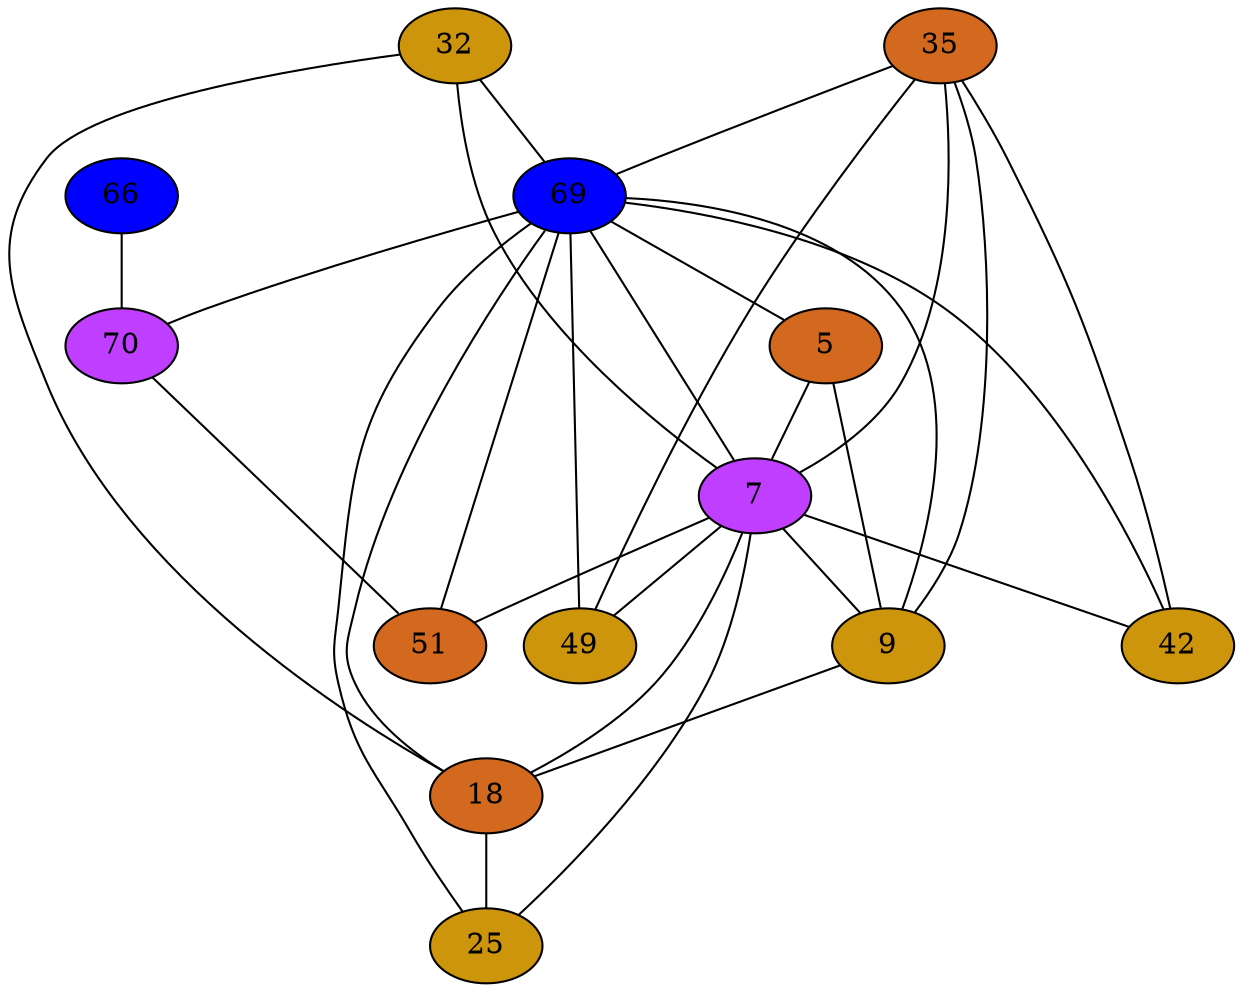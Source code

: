 strict graph {
32[label="32" style=filled fillcolor="darkgoldenrod3"];
32 -- 18
32 -- 69
32 -- 7
66[label="66" style=filled fillcolor="blue1"];
66 -- 70
35[label="35" style=filled fillcolor="chocolate"];
35 -- 49
35 -- 69
35 -- 7
35 -- 9
35 -- 42
69[label="69" style=filled fillcolor="blue1"];
69 -- 32
69 -- 49
69 -- 18
69 -- 51
69 -- 35
69 -- 5
69 -- 70
69 -- 7
69 -- 25
69 -- 9
69 -- 42
5[label="5" style=filled fillcolor="chocolate"];
5 -- 69
5 -- 7
5 -- 9
70[label="70" style=filled fillcolor="darkorchid1"];
70 -- 66
70 -- 51
70 -- 69
7[label="7" style=filled fillcolor="darkorchid1"];
7 -- 32
7 -- 49
7 -- 18
7 -- 51
7 -- 35
7 -- 69
7 -- 5
7 -- 25
7 -- 9
7 -- 42
9[label="9" style=filled fillcolor="darkgoldenrod3"];
9 -- 18
9 -- 35
9 -- 69
9 -- 5
9 -- 7
42[label="42" style=filled fillcolor="darkgoldenrod3"];
42 -- 35
42 -- 69
42 -- 7
49[label="49" style=filled fillcolor="darkgoldenrod3"];
49 -- 35
49 -- 69
49 -- 7
18[label="18" style=filled fillcolor="chocolate"];
18 -- 32
18 -- 69
18 -- 7
18 -- 25
18 -- 9
51[label="51" style=filled fillcolor="chocolate"];
51 -- 69
51 -- 70
51 -- 7
25[label="25" style=filled fillcolor="darkgoldenrod3"];
25 -- 18
25 -- 69
25 -- 7
}